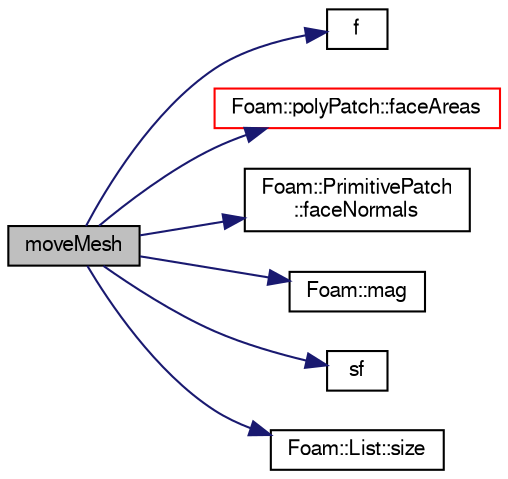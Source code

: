 digraph "moveMesh"
{
  bgcolor="transparent";
  edge [fontname="FreeSans",fontsize="10",labelfontname="FreeSans",labelfontsize="10"];
  node [fontname="FreeSans",fontsize="10",shape=record];
  rankdir="LR";
  Node114 [label="moveMesh",height=0.2,width=0.4,color="black", fillcolor="grey75", style="filled", fontcolor="black"];
  Node114 -> Node115 [color="midnightblue",fontsize="10",style="solid",fontname="FreeSans"];
  Node115 [label="f",height=0.2,width=0.4,color="black",URL="$a17900.html#a888be93833ac7a23170555c69c690288"];
  Node114 -> Node116 [color="midnightblue",fontsize="10",style="solid",fontname="FreeSans"];
  Node116 [label="Foam::polyPatch::faceAreas",height=0.2,width=0.4,color="red",URL="$a27478.html#a129c714af51a28e963f5f445235715b9",tooltip="Return face normals. "];
  Node114 -> Node119 [color="midnightblue",fontsize="10",style="solid",fontname="FreeSans"];
  Node119 [label="Foam::PrimitivePatch\l::faceNormals",height=0.2,width=0.4,color="black",URL="$a27538.html#ad96a54bba336ea57f59f0da350d3c265",tooltip="Return face normals for patch. "];
  Node114 -> Node120 [color="midnightblue",fontsize="10",style="solid",fontname="FreeSans"];
  Node120 [label="Foam::mag",height=0.2,width=0.4,color="black",URL="$a21124.html#a929da2a3fdcf3dacbbe0487d3a330dae"];
  Node114 -> Node121 [color="midnightblue",fontsize="10",style="solid",fontname="FreeSans"];
  Node121 [label="sf",height=0.2,width=0.4,color="black",URL="$a19016.html#ab318caaec810447a252e6134c88a7a77"];
  Node114 -> Node122 [color="midnightblue",fontsize="10",style="solid",fontname="FreeSans"];
  Node122 [label="Foam::List::size",height=0.2,width=0.4,color="black",URL="$a25694.html#a8a5f6fa29bd4b500caf186f60245b384",tooltip="Override size to be inconsistent with allocated storage. "];
}
